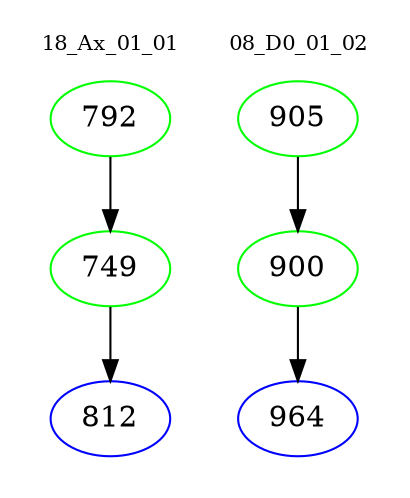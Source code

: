 digraph{
subgraph cluster_0 {
color = white
label = "18_Ax_01_01";
fontsize=10;
T0_792 [label="792", color="green"]
T0_792 -> T0_749 [color="black"]
T0_749 [label="749", color="green"]
T0_749 -> T0_812 [color="black"]
T0_812 [label="812", color="blue"]
}
subgraph cluster_1 {
color = white
label = "08_D0_01_02";
fontsize=10;
T1_905 [label="905", color="green"]
T1_905 -> T1_900 [color="black"]
T1_900 [label="900", color="green"]
T1_900 -> T1_964 [color="black"]
T1_964 [label="964", color="blue"]
}
}

